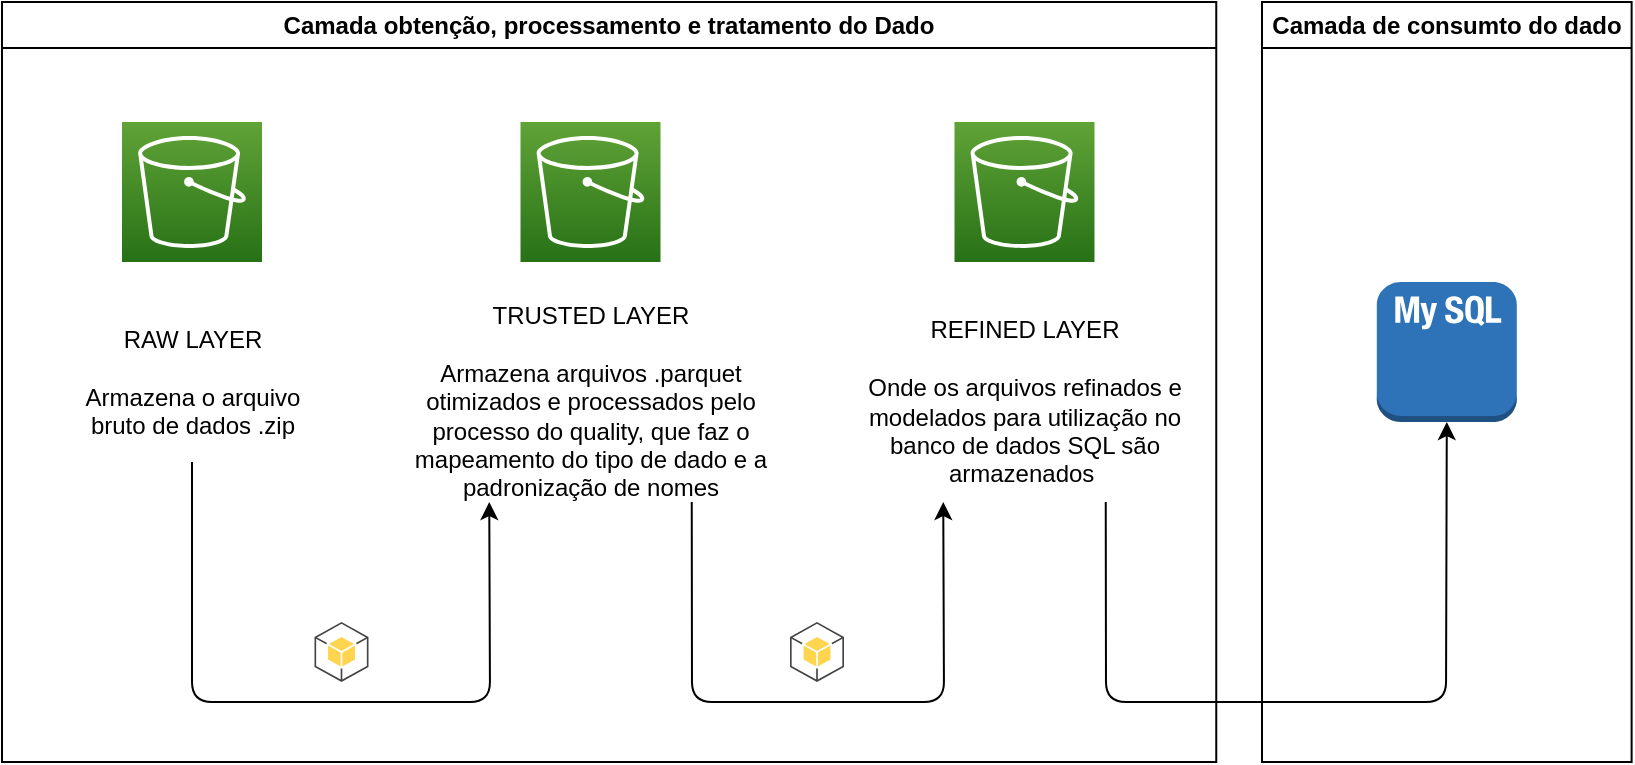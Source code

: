 <mxfile>
    <diagram id="14fxkAQgEXy3Wr4wKT-7" name="Page-1">
        <mxGraphModel dx="1026" dy="549" grid="1" gridSize="10" guides="1" tooltips="1" connect="1" arrows="1" fold="1" page="1" pageScale="1" pageWidth="850" pageHeight="1100" math="0" shadow="0">
            <root>
                <mxCell id="0"/>
                <mxCell id="1" parent="0"/>
                <mxCell id="2" value="" style="sketch=0;points=[[0,0,0],[0.25,0,0],[0.5,0,0],[0.75,0,0],[1,0,0],[0,1,0],[0.25,1,0],[0.5,1,0],[0.75,1,0],[1,1,0],[0,0.25,0],[0,0.5,0],[0,0.75,0],[1,0.25,0],[1,0.5,0],[1,0.75,0]];outlineConnect=0;fontColor=#232F3E;gradientColor=#60A337;gradientDirection=north;fillColor=#277116;strokeColor=#ffffff;dashed=0;verticalLabelPosition=bottom;verticalAlign=top;align=center;html=1;fontSize=12;fontStyle=0;aspect=fixed;shape=mxgraph.aws4.resourceIcon;resIcon=mxgraph.aws4.s3;" vertex="1" parent="1">
                    <mxGeometry x="78" y="270" width="70" height="70" as="geometry"/>
                </mxCell>
                <mxCell id="3" value="" style="sketch=0;points=[[0,0,0],[0.25,0,0],[0.5,0,0],[0.75,0,0],[1,0,0],[0,1,0],[0.25,1,0],[0.5,1,0],[0.75,1,0],[1,1,0],[0,0.25,0],[0,0.5,0],[0,0.75,0],[1,0.25,0],[1,0.5,0],[1,0.75,0]];outlineConnect=0;fontColor=#232F3E;gradientColor=#60A337;gradientDirection=north;fillColor=#277116;strokeColor=#ffffff;dashed=0;verticalLabelPosition=bottom;verticalAlign=top;align=center;html=1;fontSize=12;fontStyle=0;aspect=fixed;shape=mxgraph.aws4.resourceIcon;resIcon=mxgraph.aws4.s3;" vertex="1" parent="1">
                    <mxGeometry x="277.25" y="270" width="70" height="70" as="geometry"/>
                </mxCell>
                <mxCell id="4" value="" style="sketch=0;points=[[0,0,0],[0.25,0,0],[0.5,0,0],[0.75,0,0],[1,0,0],[0,1,0],[0.25,1,0],[0.5,1,0],[0.75,1,0],[1,1,0],[0,0.25,0],[0,0.5,0],[0,0.75,0],[1,0.25,0],[1,0.5,0],[1,0.75,0]];outlineConnect=0;fontColor=#232F3E;gradientColor=#60A337;gradientDirection=north;fillColor=#277116;strokeColor=#ffffff;dashed=0;verticalLabelPosition=bottom;verticalAlign=top;align=center;html=1;fontSize=12;fontStyle=0;aspect=fixed;shape=mxgraph.aws4.resourceIcon;resIcon=mxgraph.aws4.s3;" vertex="1" parent="1">
                    <mxGeometry x="494.25" y="270" width="70" height="70" as="geometry"/>
                </mxCell>
                <mxCell id="11" style="edgeStyle=none;html=1;entryX=0.25;entryY=1;entryDx=0;entryDy=0;" edge="1" parent="1" source="7" target="9">
                    <mxGeometry relative="1" as="geometry">
                        <Array as="points">
                            <mxPoint x="113" y="560"/>
                            <mxPoint x="262" y="560"/>
                        </Array>
                    </mxGeometry>
                </mxCell>
                <mxCell id="7" value="RAW LAYER&lt;br&gt;&lt;br&gt;Armazena o arquivo bruto de dados .zip" style="text;html=1;strokeColor=none;fillColor=none;align=center;verticalAlign=middle;whiteSpace=wrap;rounded=0;" vertex="1" parent="1">
                    <mxGeometry x="51.75" y="360" width="122.5" height="80" as="geometry"/>
                </mxCell>
                <mxCell id="12" style="edgeStyle=none;html=1;exitX=0.75;exitY=1;exitDx=0;exitDy=0;entryX=0.25;entryY=1;entryDx=0;entryDy=0;" edge="1" parent="1" source="9" target="10">
                    <mxGeometry relative="1" as="geometry">
                        <Array as="points">
                            <mxPoint x="363" y="560"/>
                            <mxPoint x="489" y="560"/>
                        </Array>
                    </mxGeometry>
                </mxCell>
                <mxCell id="9" value="TRUSTED LAYER&lt;br&gt;&lt;br&gt;Armazena arquivos .parquet otimizados e processados pelo processo do quality, que faz o mapeamento do tipo de dado e a padronização de nomes" style="text;html=1;strokeColor=none;fillColor=none;align=center;verticalAlign=middle;whiteSpace=wrap;rounded=0;" vertex="1" parent="1">
                    <mxGeometry x="211" y="360" width="202.5" height="100" as="geometry"/>
                </mxCell>
                <mxCell id="20" style="edgeStyle=none;html=1;exitX=0.75;exitY=1;exitDx=0;exitDy=0;entryX=0.5;entryY=1;entryDx=0;entryDy=0;entryPerimeter=0;" edge="1" parent="1" source="10" target="5">
                    <mxGeometry relative="1" as="geometry">
                        <Array as="points">
                            <mxPoint x="570" y="560"/>
                            <mxPoint x="740" y="560"/>
                        </Array>
                    </mxGeometry>
                </mxCell>
                <mxCell id="10" value="REFINED LAYER&lt;br&gt;&lt;br&gt;Onde os arquivos refinados e modelados para utilização no banco de dados SQL são armazenados&amp;nbsp;" style="text;html=1;strokeColor=none;fillColor=none;align=center;verticalAlign=middle;whiteSpace=wrap;rounded=0;" vertex="1" parent="1">
                    <mxGeometry x="448" y="360" width="162.5" height="100" as="geometry"/>
                </mxCell>
                <mxCell id="18" value="Camada obtenção, processamento e tratamento do Dado" style="swimlane;whiteSpace=wrap;html=1;" vertex="1" parent="1">
                    <mxGeometry x="18" y="210" width="607.13" height="380" as="geometry"/>
                </mxCell>
                <mxCell id="21" value="" style="outlineConnect=0;dashed=0;verticalLabelPosition=bottom;verticalAlign=top;align=center;html=1;shape=mxgraph.aws3.android;fillColor=#FFD44F;gradientColor=none;" vertex="1" parent="18">
                    <mxGeometry x="156.25" y="310" width="27" height="30" as="geometry"/>
                </mxCell>
                <mxCell id="22" value="" style="outlineConnect=0;dashed=0;verticalLabelPosition=bottom;verticalAlign=top;align=center;html=1;shape=mxgraph.aws3.android;fillColor=#FFD44F;gradientColor=none;" vertex="1" parent="18">
                    <mxGeometry x="394" y="310" width="27" height="30" as="geometry"/>
                </mxCell>
                <mxCell id="19" value="Camada de consumto do dado" style="swimlane;whiteSpace=wrap;html=1;" vertex="1" parent="1">
                    <mxGeometry x="648" y="210" width="184.81" height="380" as="geometry"/>
                </mxCell>
                <mxCell id="5" value="" style="outlineConnect=0;dashed=0;verticalLabelPosition=bottom;verticalAlign=top;align=center;html=1;shape=mxgraph.aws3.mysql_db_instance_2;fillColor=#2E73B8;gradientColor=none;" vertex="1" parent="19">
                    <mxGeometry x="57.4" y="140" width="70" height="70" as="geometry"/>
                </mxCell>
            </root>
        </mxGraphModel>
    </diagram>
</mxfile>